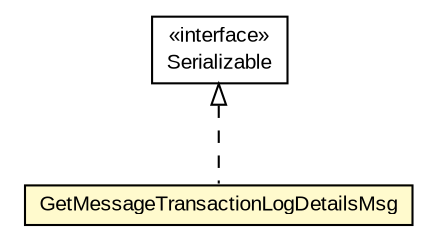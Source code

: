 #!/usr/local/bin/dot
#
# Class diagram 
# Generated by UMLGraph version R5_6-24-gf6e263 (http://www.umlgraph.org/)
#

digraph G {
	edge [fontname="arial",fontsize=10,labelfontname="arial",labelfontsize=10];
	node [fontname="arial",fontsize=10,shape=plaintext];
	nodesep=0.25;
	ranksep=0.5;
	// org.miloss.fgsms.services.interfaces.dataaccessservice.GetMessageTransactionLogDetailsMsg
	c518775 [label=<<table title="org.miloss.fgsms.services.interfaces.dataaccessservice.GetMessageTransactionLogDetailsMsg" border="0" cellborder="1" cellspacing="0" cellpadding="2" port="p" bgcolor="lemonChiffon" href="./GetMessageTransactionLogDetailsMsg.html">
		<tr><td><table border="0" cellspacing="0" cellpadding="1">
<tr><td align="center" balign="center"> GetMessageTransactionLogDetailsMsg </td></tr>
		</table></td></tr>
		</table>>, URL="./GetMessageTransactionLogDetailsMsg.html", fontname="arial", fontcolor="black", fontsize=10.0];
	//org.miloss.fgsms.services.interfaces.dataaccessservice.GetMessageTransactionLogDetailsMsg implements java.io.Serializable
	c519631:p -> c518775:p [dir=back,arrowtail=empty,style=dashed];
	// java.io.Serializable
	c519631 [label=<<table title="java.io.Serializable" border="0" cellborder="1" cellspacing="0" cellpadding="2" port="p" href="http://java.sun.com/j2se/1.4.2/docs/api/java/io/Serializable.html">
		<tr><td><table border="0" cellspacing="0" cellpadding="1">
<tr><td align="center" balign="center"> &#171;interface&#187; </td></tr>
<tr><td align="center" balign="center"> Serializable </td></tr>
		</table></td></tr>
		</table>>, URL="http://java.sun.com/j2se/1.4.2/docs/api/java/io/Serializable.html", fontname="arial", fontcolor="black", fontsize=10.0];
}


